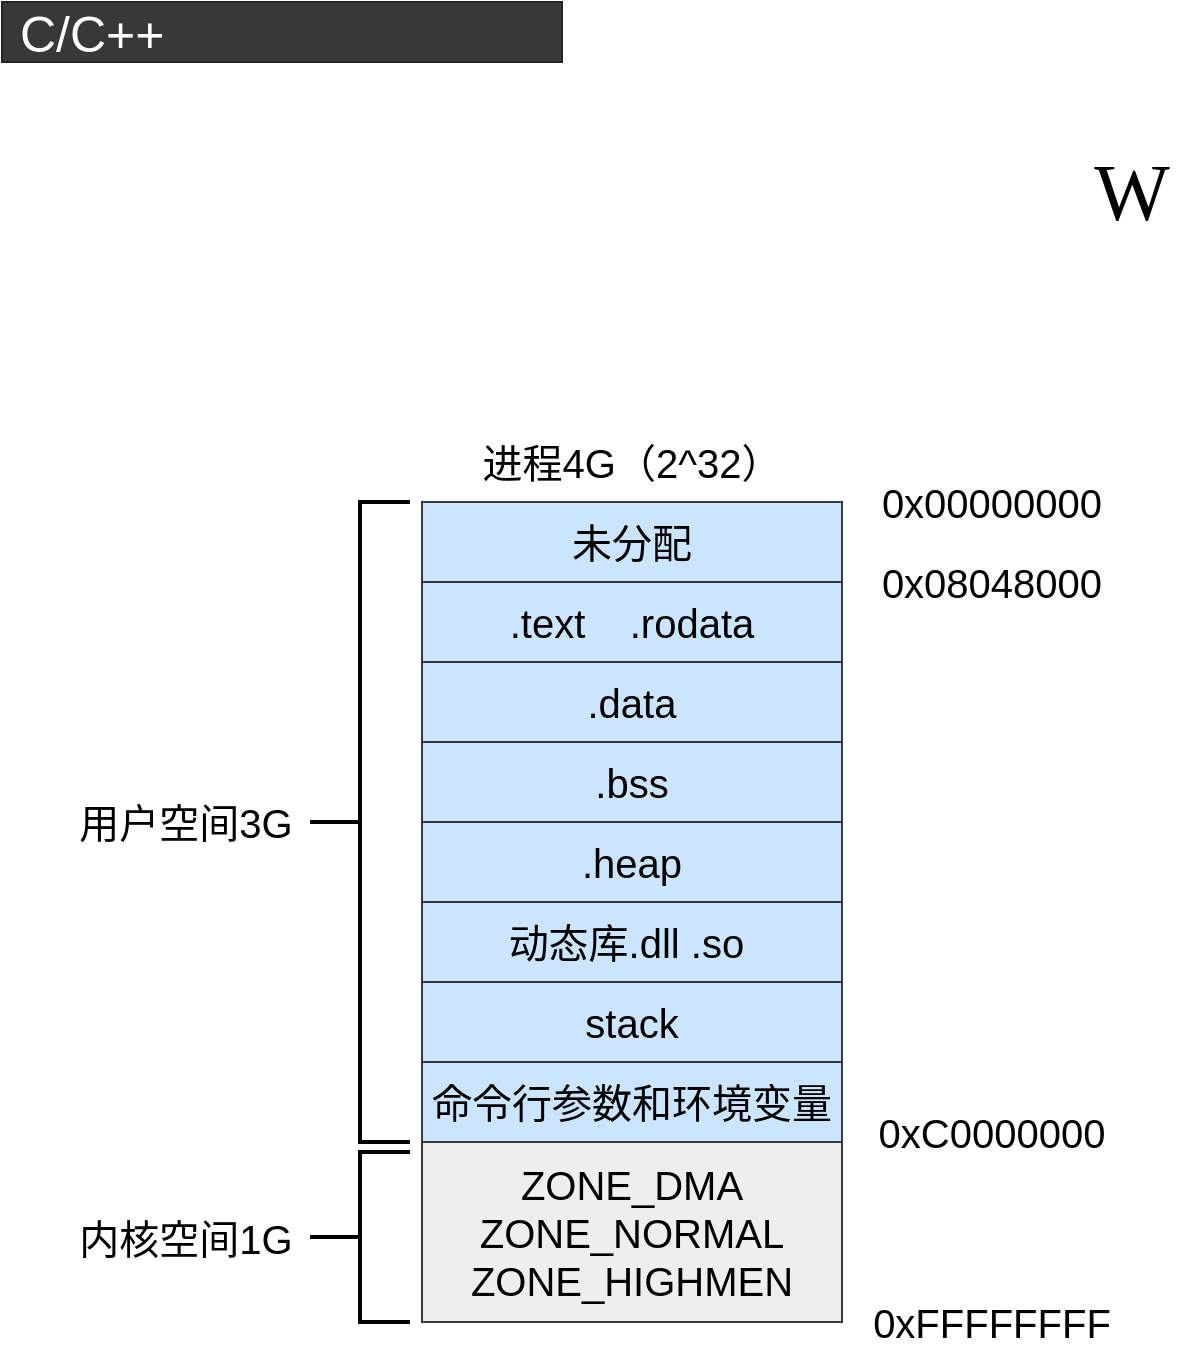 <mxfile version="15.2.7" type="device"><diagram id="EHwD7WjovsVTjRdzW9qA" name="第 1 页"><mxGraphModel dx="1024" dy="592" grid="1" gridSize="10" guides="1" tooltips="1" connect="1" arrows="1" fold="1" page="1" pageScale="1" pageWidth="827" pageHeight="1169" math="0" shadow="0"><root><mxCell id="0"/><mxCell id="1" parent="0"/><mxCell id="R58dXtgqWzcaoOBv5Pt8-2" value="&lt;font color=&quot;#ffffff&quot; style=&quot;font-size: 25px&quot;&gt;&amp;nbsp;C/C++&lt;/font&gt;" style="rounded=0;whiteSpace=wrap;html=1;fontSize=25;fillColor=#383838;strokeColor=#262626;align=left;" vertex="1" parent="1"><mxGeometry x="70" y="150" width="280" height="30" as="geometry"/></mxCell><mxCell id="R58dXtgqWzcaoOBv5Pt8-3" value="" style="group" vertex="1" connectable="0" parent="1"><mxGeometry x="100" y="370" width="530" height="450" as="geometry"/></mxCell><mxCell id="R58dXtgqWzcaoOBv5Pt8-4" value="ZONE_DMA&lt;br&gt;ZONE_NORMAL&lt;br&gt;ZONE_HIGHMEN" style="rounded=0;whiteSpace=wrap;html=1;fontSize=20;fillColor=#eeeeee;strokeColor=#36393d;" vertex="1" parent="R58dXtgqWzcaoOBv5Pt8-3"><mxGeometry x="180" y="350" width="210" height="90" as="geometry"/></mxCell><mxCell id="R58dXtgqWzcaoOBv5Pt8-5" value="&lt;font style=&quot;font-size: 20px&quot;&gt;未分配&lt;/font&gt;" style="rounded=0;whiteSpace=wrap;html=1;fillColor=#cce5ff;strokeColor=#36393d;" vertex="1" parent="R58dXtgqWzcaoOBv5Pt8-3"><mxGeometry x="180" y="30" width="210" height="40" as="geometry"/></mxCell><mxCell id="R58dXtgqWzcaoOBv5Pt8-6" value=".text&amp;nbsp; &amp;nbsp; .rodata" style="rounded=0;whiteSpace=wrap;html=1;fontSize=20;fillColor=#cce5ff;strokeColor=#36393d;" vertex="1" parent="R58dXtgqWzcaoOBv5Pt8-3"><mxGeometry x="180" y="70" width="210" height="40" as="geometry"/></mxCell><mxCell id="R58dXtgqWzcaoOBv5Pt8-7" value=".data" style="rounded=0;whiteSpace=wrap;html=1;fontSize=20;fillColor=#cce5ff;strokeColor=#36393d;" vertex="1" parent="R58dXtgqWzcaoOBv5Pt8-3"><mxGeometry x="180" y="110" width="210" height="40" as="geometry"/></mxCell><mxCell id="R58dXtgqWzcaoOBv5Pt8-8" value=".bss" style="rounded=0;whiteSpace=wrap;html=1;fontSize=20;fillColor=#cce5ff;strokeColor=#36393d;" vertex="1" parent="R58dXtgqWzcaoOBv5Pt8-3"><mxGeometry x="180" y="150" width="210" height="40" as="geometry"/></mxCell><mxCell id="R58dXtgqWzcaoOBv5Pt8-9" value=".heap" style="rounded=0;whiteSpace=wrap;html=1;fontSize=20;fillColor=#cce5ff;strokeColor=#36393d;" vertex="1" parent="R58dXtgqWzcaoOBv5Pt8-3"><mxGeometry x="180" y="190" width="210" height="40" as="geometry"/></mxCell><mxCell id="R58dXtgqWzcaoOBv5Pt8-10" value="动态库.dll .so&amp;nbsp;" style="rounded=0;whiteSpace=wrap;html=1;fontSize=20;fillColor=#cce5ff;strokeColor=#36393d;" vertex="1" parent="R58dXtgqWzcaoOBv5Pt8-3"><mxGeometry x="180" y="230" width="210" height="40" as="geometry"/></mxCell><mxCell id="R58dXtgqWzcaoOBv5Pt8-11" value="stack" style="rounded=0;whiteSpace=wrap;html=1;fontSize=20;fillColor=#cce5ff;strokeColor=#36393d;" vertex="1" parent="R58dXtgqWzcaoOBv5Pt8-3"><mxGeometry x="180" y="270" width="210" height="40" as="geometry"/></mxCell><mxCell id="R58dXtgqWzcaoOBv5Pt8-12" value="命令行参数和环境变量" style="rounded=0;whiteSpace=wrap;html=1;fontSize=20;fillColor=#cce5ff;strokeColor=#36393d;" vertex="1" parent="R58dXtgqWzcaoOBv5Pt8-3"><mxGeometry x="180" y="310" width="210" height="40" as="geometry"/></mxCell><mxCell id="R58dXtgqWzcaoOBv5Pt8-13" value="用户空间3G" style="text;html=1;strokeColor=none;fillColor=none;align=center;verticalAlign=middle;whiteSpace=wrap;rounded=0;fontSize=20;" vertex="1" parent="R58dXtgqWzcaoOBv5Pt8-3"><mxGeometry y="180" width="124" height="20" as="geometry"/></mxCell><mxCell id="R58dXtgqWzcaoOBv5Pt8-14" value="内核空间1G" style="text;html=1;strokeColor=none;fillColor=none;align=center;verticalAlign=middle;whiteSpace=wrap;rounded=0;fontSize=20;" vertex="1" parent="R58dXtgqWzcaoOBv5Pt8-3"><mxGeometry y="387.5" width="124" height="20" as="geometry"/></mxCell><mxCell id="R58dXtgqWzcaoOBv5Pt8-15" value="" style="strokeWidth=2;html=1;shape=mxgraph.flowchart.annotation_2;align=left;labelPosition=right;pointerEvents=1;fontSize=20;" vertex="1" parent="R58dXtgqWzcaoOBv5Pt8-3"><mxGeometry x="124" y="30" width="50" height="320" as="geometry"/></mxCell><mxCell id="R58dXtgqWzcaoOBv5Pt8-16" value="" style="strokeWidth=2;html=1;shape=mxgraph.flowchart.annotation_2;align=left;labelPosition=right;pointerEvents=1;fontSize=20;" vertex="1" parent="R58dXtgqWzcaoOBv5Pt8-3"><mxGeometry x="124" y="355" width="50" height="85" as="geometry"/></mxCell><mxCell id="R58dXtgqWzcaoOBv5Pt8-17" value="0x00000000" style="text;html=1;strokeColor=none;fillColor=none;align=center;verticalAlign=middle;whiteSpace=wrap;rounded=0;fontSize=20;" vertex="1" parent="R58dXtgqWzcaoOBv5Pt8-3"><mxGeometry x="400" y="20" width="130" height="20" as="geometry"/></mxCell><mxCell id="R58dXtgqWzcaoOBv5Pt8-18" value="0x08048000" style="text;html=1;strokeColor=none;fillColor=none;align=center;verticalAlign=middle;whiteSpace=wrap;rounded=0;fontSize=20;" vertex="1" parent="R58dXtgqWzcaoOBv5Pt8-3"><mxGeometry x="400" y="60" width="130" height="20" as="geometry"/></mxCell><mxCell id="R58dXtgqWzcaoOBv5Pt8-19" value="0xC0000000" style="text;html=1;strokeColor=none;fillColor=none;align=center;verticalAlign=middle;whiteSpace=wrap;rounded=0;fontSize=20;" vertex="1" parent="R58dXtgqWzcaoOBv5Pt8-3"><mxGeometry x="400" y="335" width="130" height="20" as="geometry"/></mxCell><mxCell id="R58dXtgqWzcaoOBv5Pt8-20" value="0xFFFFFFFF" style="text;html=1;strokeColor=none;fillColor=none;align=center;verticalAlign=middle;whiteSpace=wrap;rounded=0;fontSize=20;" vertex="1" parent="R58dXtgqWzcaoOBv5Pt8-3"><mxGeometry x="400" y="430" width="130" height="20" as="geometry"/></mxCell><mxCell id="R58dXtgqWzcaoOBv5Pt8-21" value="进程4G（2^32）" style="text;html=1;strokeColor=none;fillColor=none;align=center;verticalAlign=middle;whiteSpace=wrap;rounded=0;fontSize=20;" vertex="1" parent="R58dXtgqWzcaoOBv5Pt8-3"><mxGeometry x="195" width="180" height="20" as="geometry"/></mxCell><mxCell id="R58dXtgqWzcaoOBv5Pt8-23" value="&lt;font style=&quot;font-size: 40px&quot;&gt;W&lt;/font&gt;" style="whiteSpace=wrap;html=1;aspect=fixed;strokeColor=none;fontFamily=Garamond;" vertex="1" parent="1"><mxGeometry x="610" y="220" width="50" height="50" as="geometry"/></mxCell></root></mxGraphModel></diagram></mxfile>